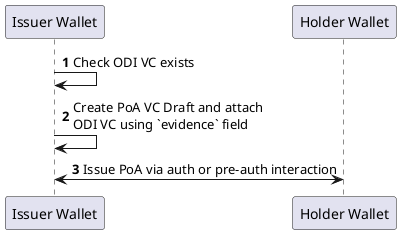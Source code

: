 ```plantuml
@startuml
'https://plantuml.com/sequence-diagram'

autonumber

"Issuer Wallet" -> "Issuer Wallet": Check ODI VC exists
"Issuer Wallet" -> "Issuer Wallet": Create PoA VC Draft and attach\nODI VC using `evidence` field
"Issuer Wallet" <-> "Holder Wallet": Issue PoA via auth or pre-auth interaction

@enduml

```